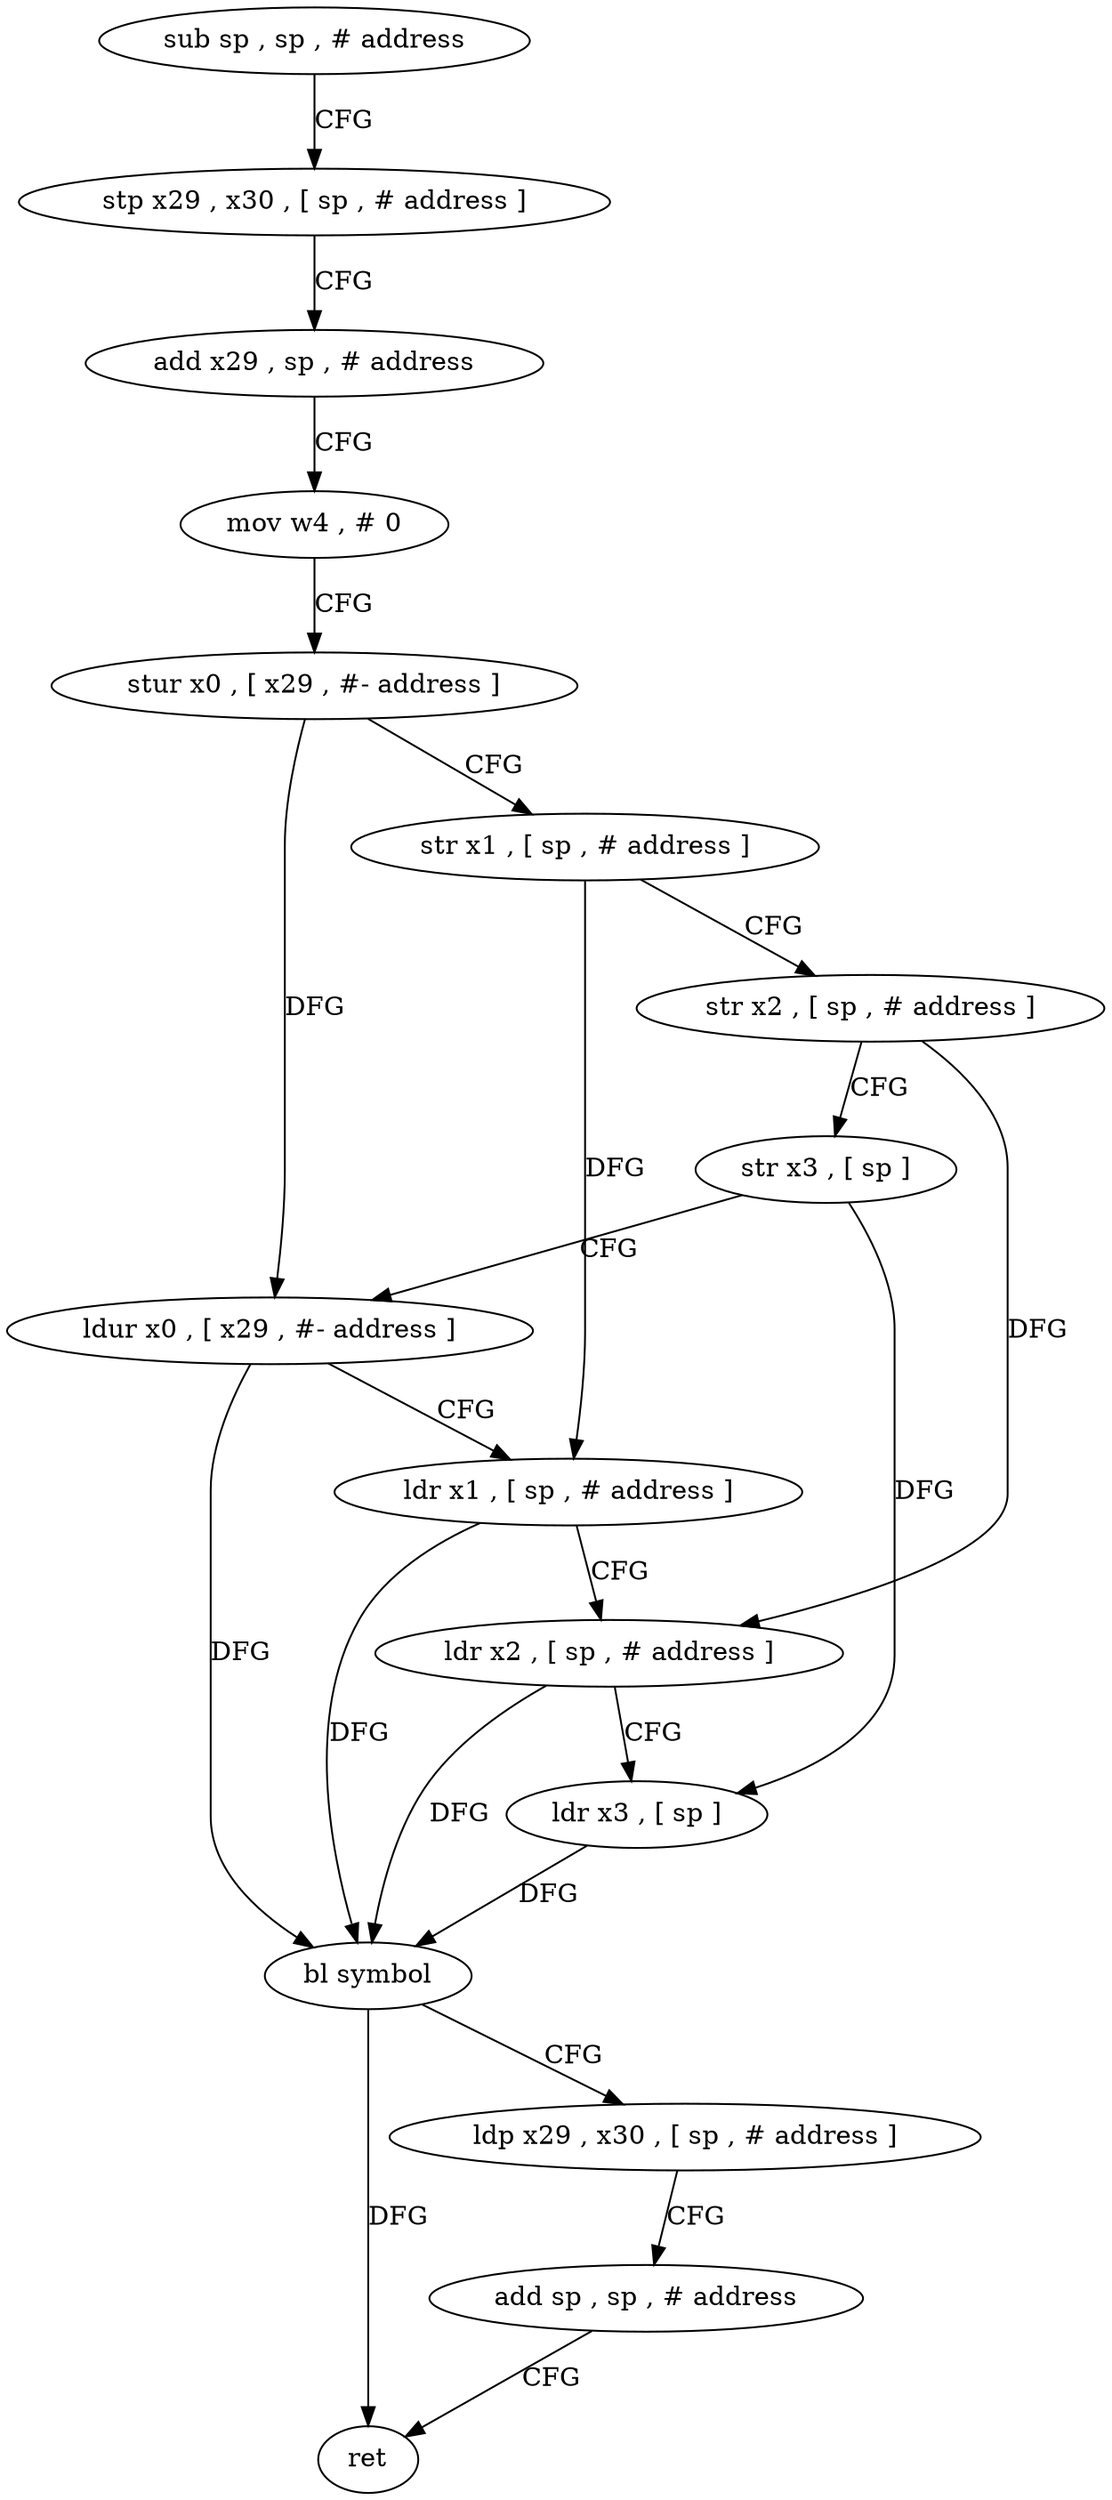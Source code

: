 digraph "func" {
"4254228" [label = "sub sp , sp , # address" ]
"4254232" [label = "stp x29 , x30 , [ sp , # address ]" ]
"4254236" [label = "add x29 , sp , # address" ]
"4254240" [label = "mov w4 , # 0" ]
"4254244" [label = "stur x0 , [ x29 , #- address ]" ]
"4254248" [label = "str x1 , [ sp , # address ]" ]
"4254252" [label = "str x2 , [ sp , # address ]" ]
"4254256" [label = "str x3 , [ sp ]" ]
"4254260" [label = "ldur x0 , [ x29 , #- address ]" ]
"4254264" [label = "ldr x1 , [ sp , # address ]" ]
"4254268" [label = "ldr x2 , [ sp , # address ]" ]
"4254272" [label = "ldr x3 , [ sp ]" ]
"4254276" [label = "bl symbol" ]
"4254280" [label = "ldp x29 , x30 , [ sp , # address ]" ]
"4254284" [label = "add sp , sp , # address" ]
"4254288" [label = "ret" ]
"4254228" -> "4254232" [ label = "CFG" ]
"4254232" -> "4254236" [ label = "CFG" ]
"4254236" -> "4254240" [ label = "CFG" ]
"4254240" -> "4254244" [ label = "CFG" ]
"4254244" -> "4254248" [ label = "CFG" ]
"4254244" -> "4254260" [ label = "DFG" ]
"4254248" -> "4254252" [ label = "CFG" ]
"4254248" -> "4254264" [ label = "DFG" ]
"4254252" -> "4254256" [ label = "CFG" ]
"4254252" -> "4254268" [ label = "DFG" ]
"4254256" -> "4254260" [ label = "CFG" ]
"4254256" -> "4254272" [ label = "DFG" ]
"4254260" -> "4254264" [ label = "CFG" ]
"4254260" -> "4254276" [ label = "DFG" ]
"4254264" -> "4254268" [ label = "CFG" ]
"4254264" -> "4254276" [ label = "DFG" ]
"4254268" -> "4254272" [ label = "CFG" ]
"4254268" -> "4254276" [ label = "DFG" ]
"4254272" -> "4254276" [ label = "DFG" ]
"4254276" -> "4254280" [ label = "CFG" ]
"4254276" -> "4254288" [ label = "DFG" ]
"4254280" -> "4254284" [ label = "CFG" ]
"4254284" -> "4254288" [ label = "CFG" ]
}

